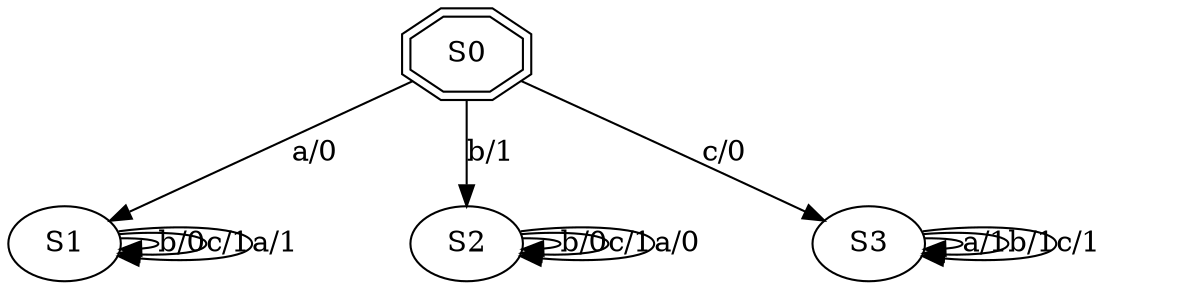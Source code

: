 digraph G {
	S0 -> S1 [label="a/0"];
	S1 -> S1 [label="b/0"];
	S1 -> S1 [label="c/1"];
	S1 -> S1 [label="a/1"];
	S0 -> S2 [label="b/1"];
	S2 -> S2 [label="b/0"];
	S2 -> S2 [label="c/1"];
	S2 -> S2 [label="a/0"];
	S0 -> S3 [label="c/0"];
	S3 -> S3 [label="a/1"];
	S3 -> S3 [label="b/1"];
	S3 -> S3 [label="c/1"];
	S0 [shape=doubleoctagon]
}

